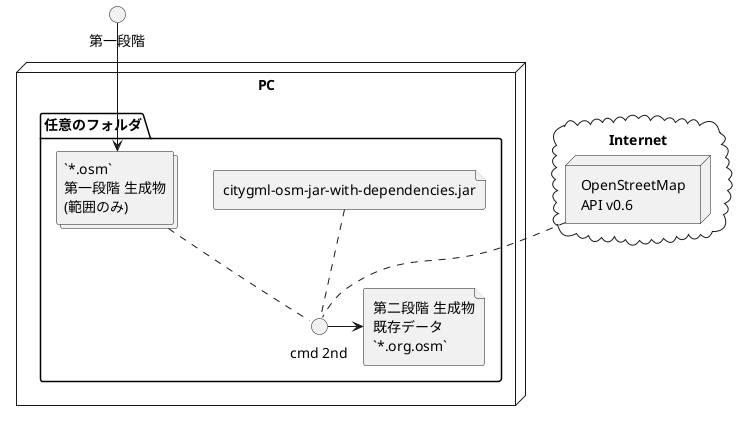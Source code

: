 @startuml
cloud Internet {
 node "OpenStreetMap\nAPI v0.6" as osmapi
}

 () "第一段階" as step1

node PC {

 folder 任意のフォルダ {

  file "citygml-osm-jar-with-dependencies.jar" as jar
  collections "`*.osm`\n第一段階 生成物\n(範囲のみ)" as osm
  step1 --> osm
 
  () "cmd 2nd" as cmd
  jar .. cmd
  osm .. cmd
  osmapi .. cmd
 
  file "第二段階 生成物\n既存データ\n`*.org.osm`" as org
  cmd -> org
 }

}
@enduml